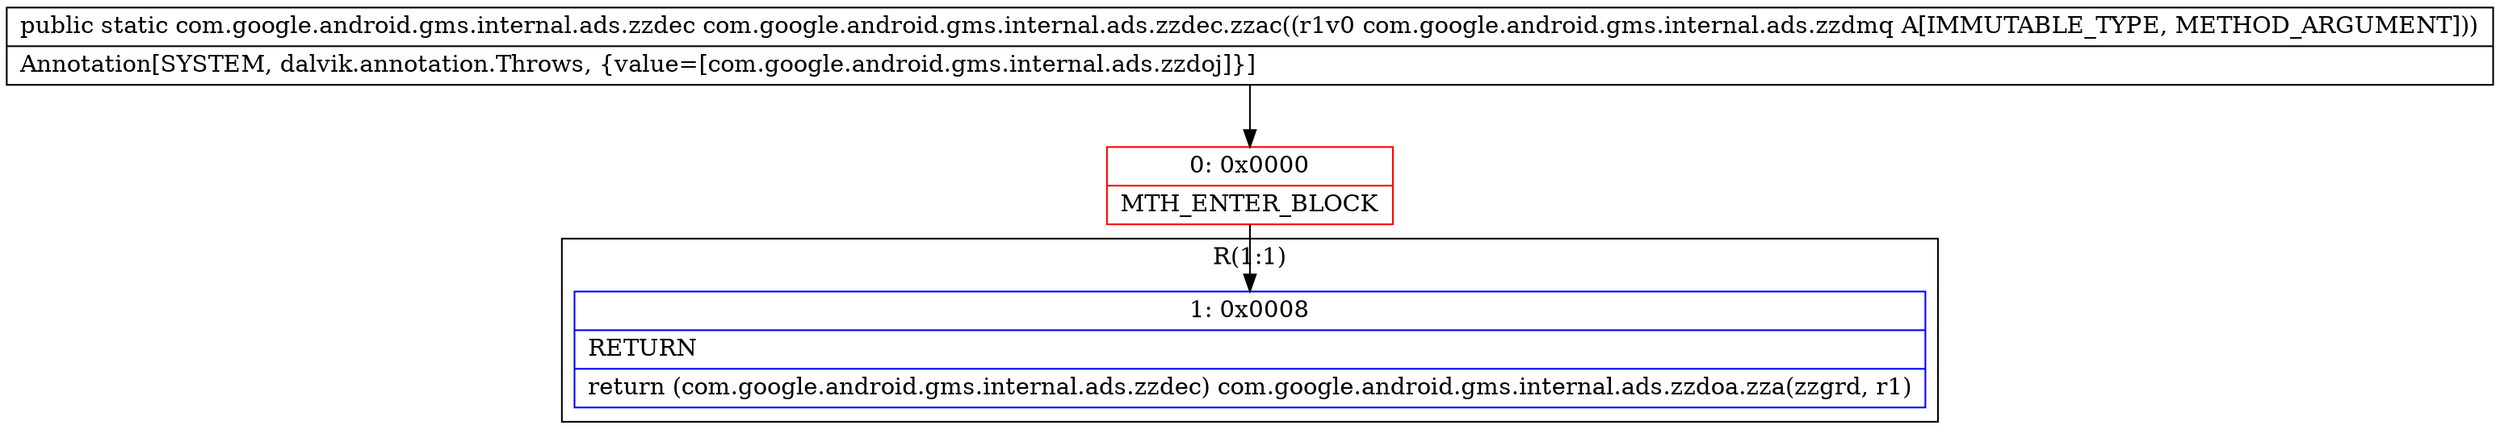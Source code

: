 digraph "CFG forcom.google.android.gms.internal.ads.zzdec.zzac(Lcom\/google\/android\/gms\/internal\/ads\/zzdmq;)Lcom\/google\/android\/gms\/internal\/ads\/zzdec;" {
subgraph cluster_Region_183285067 {
label = "R(1:1)";
node [shape=record,color=blue];
Node_1 [shape=record,label="{1\:\ 0x0008|RETURN\l|return (com.google.android.gms.internal.ads.zzdec) com.google.android.gms.internal.ads.zzdoa.zza(zzgrd, r1)\l}"];
}
Node_0 [shape=record,color=red,label="{0\:\ 0x0000|MTH_ENTER_BLOCK\l}"];
MethodNode[shape=record,label="{public static com.google.android.gms.internal.ads.zzdec com.google.android.gms.internal.ads.zzdec.zzac((r1v0 com.google.android.gms.internal.ads.zzdmq A[IMMUTABLE_TYPE, METHOD_ARGUMENT]))  | Annotation[SYSTEM, dalvik.annotation.Throws, \{value=[com.google.android.gms.internal.ads.zzdoj]\}]\l}"];
MethodNode -> Node_0;
Node_0 -> Node_1;
}

